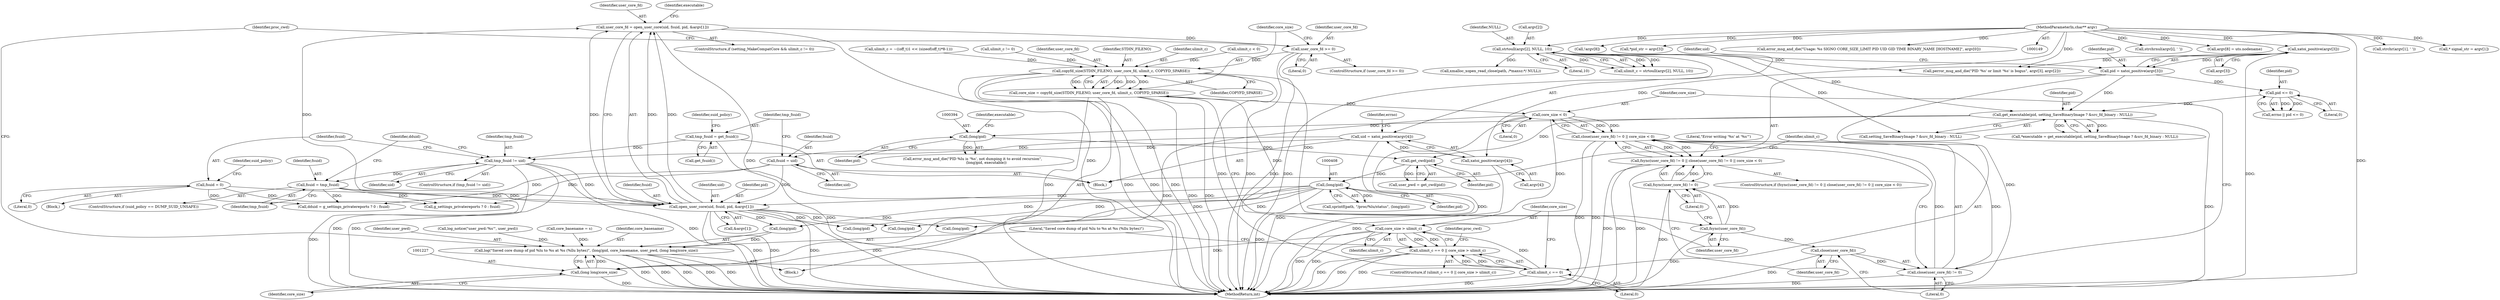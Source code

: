 digraph "0_abrt_8939398b82006ba1fec4ed491339fc075f43fc7c_1@API" {
"1000463" [label="(Call,user_core_fd = open_user_core(uid, fsuid, pid, &argv[1]))"];
"1000465" [label="(Call,open_user_core(uid, fsuid, pid, &argv[1]))"];
"1000428" [label="(Call,tmp_fsuid != uid)"];
"1000420" [label="(Call,tmp_fsuid = get_fsuid())"];
"1000315" [label="(Call,uid = xatoi_positive(argv[4]))"];
"1000317" [label="(Call,xatoi_positive(argv[4]))"];
"1000151" [label="(MethodParameterIn,char** argv)"];
"1000439" [label="(Call,fsuid = tmp_fsuid)"];
"1000432" [label="(Call,fsuid = 0)"];
"1000416" [label="(Call,fsuid = uid)"];
"1000407" [label="(Call,(long)pid)"];
"1000399" [label="(Call,get_cwd(pid))"];
"1000377" [label="(Call,get_executable(pid, setting_SaveBinaryImage ? &src_fd_binary : NULL))"];
"1000308" [label="(Call,pid = xatoi_positive(argv[3]))"];
"1000310" [label="(Call,xatoi_positive(argv[3]))"];
"1000324" [label="(Call,pid <= 0)"];
"1000277" [label="(Call,strtoull(argv[2], NULL, 10))"];
"1000393" [label="(Call,(long)pid)"];
"1001153" [label="(Call,user_core_fd >= 0)"];
"1001160" [label="(Call,copyfd_size(STDIN_FILENO, user_core_fd, ulimit_c, COPYFD_SPARSE))"];
"1001158" [label="(Call,core_size = copyfd_size(STDIN_FILENO, user_core_fd, ulimit_c, COPYFD_SPARSE))"];
"1001176" [label="(Call,core_size < 0)"];
"1001171" [label="(Call,close(user_core_fd) != 0 || core_size < 0)"];
"1001166" [label="(Call,fsync(user_core_fd) != 0 || close(user_core_fd) != 0 || core_size < 0)"];
"1001202" [label="(Call,core_size > ulimit_c)"];
"1001198" [label="(Call,ulimit_c == 0 || core_size > ulimit_c)"];
"1001226" [label="(Call,(long long)core_size)"];
"1001219" [label="(Call,log(\"Saved core dump of pid %lu to %s at %s (%llu bytes)\", (long)pid, core_basename, user_pwd, (long long)core_size))"];
"1001168" [label="(Call,fsync(user_core_fd))"];
"1001167" [label="(Call,fsync(user_core_fd) != 0)"];
"1001173" [label="(Call,close(user_core_fd))"];
"1001172" [label="(Call,close(user_core_fd) != 0)"];
"1001199" [label="(Call,ulimit_c == 0)"];
"1000316" [label="(Identifier,uid)"];
"1001160" [label="(Call,copyfd_size(STDIN_FILENO, user_core_fd, ulimit_c, COPYFD_SPARSE))"];
"1001175" [label="(Literal,0)"];
"1000480" [label="(Call,(long)pid)"];
"1000469" [label="(Call,&argv[1])"];
"1001200" [label="(Identifier,ulimit_c)"];
"1000645" [label="(Call,(long)pid)"];
"1000467" [label="(Identifier,fsuid)"];
"1000308" [label="(Call,pid = xatoi_positive(argv[3]))"];
"1000375" [label="(Call,*executable = get_executable(pid, setting_SaveBinaryImage ? &src_fd_binary : NULL))"];
"1001169" [label="(Identifier,user_core_fd)"];
"1000400" [label="(Identifier,pid)"];
"1000326" [label="(Literal,0)"];
"1000288" [label="(Call,ulimit_c = ~((off_t)1 << (sizeof(off_t)*8-1)))"];
"1001225" [label="(Identifier,user_pwd)"];
"1000395" [label="(Identifier,pid)"];
"1000460" [label="(Call,ulimit_c != 0)"];
"1000453" [label="(Call,g_settings_privatereports ? 0 : fsuid)"];
"1000318" [label="(Call,argv[4])"];
"1000203" [label="(Call,strchrnul(argv[i], ' '))"];
"1000422" [label="(Call,get_fsuid())"];
"1000431" [label="(Block,)"];
"1000281" [label="(Identifier,NULL)"];
"1001204" [label="(Identifier,ulimit_c)"];
"1001201" [label="(Literal,0)"];
"1000277" [label="(Call,strtoull(argv[2], NULL, 10))"];
"1000378" [label="(Identifier,pid)"];
"1000361" [label="(Call,argv[8] = uts.nodename)"];
"1001170" [label="(Literal,0)"];
"1000184" [label="(Call,strchr(argv[1], ' '))"];
"1000396" [label="(Identifier,executable)"];
"1000345" [label="(Call,core_basename = s)"];
"1000420" [label="(Call,tmp_fsuid = get_fsuid())"];
"1001224" [label="(Identifier,core_basename)"];
"1001202" [label="(Call,core_size > ulimit_c)"];
"1000618" [label="(Call,(long)pid)"];
"1001164" [label="(Identifier,COPYFD_SPARSE)"];
"1001162" [label="(Identifier,user_core_fd)"];
"1000457" [label="(ControlStructure,if (setting_MakeCompatCore && ulimit_c != 0))"];
"1000278" [label="(Call,argv[2])"];
"1000429" [label="(Identifier,tmp_fsuid)"];
"1001171" [label="(Call,close(user_core_fd) != 0 || core_size < 0)"];
"1000151" [label="(MethodParameterIn,char** argv)"];
"1001165" [label="(ControlStructure,if (fsync(user_core_fd) != 0 || close(user_core_fd) != 0 || core_size < 0))"];
"1001161" [label="(Identifier,STDIN_FILENO)"];
"1001159" [label="(Identifier,core_size)"];
"1000322" [label="(Call,errno || pid <= 0)"];
"1000317" [label="(Call,xatoi_positive(argv[4]))"];
"1000310" [label="(Call,xatoi_positive(argv[3]))"];
"1000315" [label="(Call,uid = xatoi_positive(argv[4]))"];
"1000421" [label="(Identifier,tmp_fsuid)"];
"1000324" [label="(Call,pid <= 0)"];
"1000451" [label="(Call,dduid = g_settings_privatereports ? 0 : fsuid)"];
"1000466" [label="(Identifier,uid)"];
"1000452" [label="(Identifier,dduid)"];
"1000425" [label="(Identifier,suid_policy)"];
"1000264" [label="(Call,* signal_str = argv[1])"];
"1000393" [label="(Call,(long)pid)"];
"1000464" [label="(Identifier,user_core_fd)"];
"1001163" [label="(Identifier,ulimit_c)"];
"1001177" [label="(Identifier,core_size)"];
"1000309" [label="(Identifier,pid)"];
"1000323" [label="(Identifier,errno)"];
"1000407" [label="(Call,(long)pid)"];
"1001220" [label="(Literal,\"Saved core dump of pid %lu to %s at %s (%llu bytes)\")"];
"1000353" [label="(Call,!argv[8])"];
"1000284" [label="(Call,ulimit_c < 0)"];
"1000416" [label="(Call,fsuid = uid)"];
"1000409" [label="(Identifier,pid)"];
"1001166" [label="(Call,fsync(user_core_fd) != 0 || close(user_core_fd) != 0 || core_size < 0)"];
"1001167" [label="(Call,fsync(user_core_fd) != 0)"];
"1001176" [label="(Call,core_size < 0)"];
"1000152" [label="(Block,)"];
"1001168" [label="(Call,fsync(user_core_fd))"];
"1000475" [label="(Identifier,executable)"];
"1001172" [label="(Call,close(user_core_fd) != 0)"];
"1000397" [label="(Call,user_pwd = get_cwd(pid))"];
"1001228" [label="(Identifier,core_size)"];
"1001208" [label="(Identifier,proc_cwd)"];
"1000463" [label="(Call,user_core_fd = open_user_core(uid, fsuid, pid, &argv[1]))"];
"1000302" [label="(Call,*pid_str = argv[3])"];
"1001197" [label="(ControlStructure,if (ulimit_c == 0 || core_size > ulimit_c))"];
"1000439" [label="(Call,fsuid = tmp_fsuid)"];
"1000311" [label="(Call,argv[3])"];
"1001203" [label="(Identifier,core_size)"];
"1000437" [label="(Identifier,suid_policy)"];
"1000465" [label="(Call,open_user_core(uid, fsuid, pid, &argv[1]))"];
"1000433" [label="(Identifier,fsuid)"];
"1001226" [label="(Call,(long long)core_size)"];
"1000401" [label="(Call,log_notice(\"user_pwd:'%s'\", user_pwd))"];
"1000377" [label="(Call,get_executable(pid, setting_SaveBinaryImage ? &src_fd_binary : NULL))"];
"1000391" [label="(Call,error_msg_and_die(\"PID %lu is '%s', not dumping it to avoid recursion\",\n                        (long)pid, executable))"];
"1000325" [label="(Identifier,pid)"];
"1000428" [label="(Call,tmp_fsuid != uid)"];
"1000275" [label="(Call,ulimit_c = strtoull(argv[2], NULL, 10))"];
"1001158" [label="(Call,core_size = copyfd_size(STDIN_FILENO, user_core_fd, ulimit_c, COPYFD_SPARSE))"];
"1000282" [label="(Literal,10)"];
"1000178" [label="(Call,error_msg_and_die(\"Usage: %s SIGNO CORE_SIZE_LIMIT PID UID GID TIME BINARY_NAME [HOSTNAME]\", argv[0]))"];
"1001221" [label="(Call,(long)pid)"];
"1000404" [label="(Call,sprintf(path, \"/proc/%lu/status\", (long)pid))"];
"1001154" [label="(Identifier,user_core_fd)"];
"1000440" [label="(Identifier,fsuid)"];
"1001178" [label="(Literal,0)"];
"1001198" [label="(Call,ulimit_c == 0 || core_size > ulimit_c)"];
"1000328" [label="(Call,perror_msg_and_die(\"PID '%s' or limit '%s' is bogus\", argv[3], argv[2]))"];
"1001231" [label="(Identifier,proc_cwd)"];
"1000379" [label="(Call,setting_SaveBinaryImage ? &src_fd_binary : NULL)"];
"1000468" [label="(Identifier,pid)"];
"1000399" [label="(Call,get_cwd(pid))"];
"1000434" [label="(Literal,0)"];
"1000441" [label="(Identifier,tmp_fsuid)"];
"1001174" [label="(Identifier,user_core_fd)"];
"1000427" [label="(ControlStructure,if (tmp_fsuid != uid))"];
"1000430" [label="(Identifier,uid)"];
"1001152" [label="(ControlStructure,if (user_core_fd >= 0))"];
"1001181" [label="(Literal,\"Error writing '%s' at '%s'\")"];
"1000435" [label="(ControlStructure,if (suid_policy == DUMP_SUID_UNSAFE))"];
"1001156" [label="(Block,)"];
"1000432" [label="(Call,fsuid = 0)"];
"1001219" [label="(Call,log(\"Saved core dump of pid %lu to %s at %s (%llu bytes)\", (long)pid, core_basename, user_pwd, (long long)core_size))"];
"1000417" [label="(Identifier,fsuid)"];
"1001153" [label="(Call,user_core_fd >= 0)"];
"1001199" [label="(Call,ulimit_c == 0)"];
"1001237" [label="(MethodReturn,int)"];
"1000418" [label="(Identifier,uid)"];
"1000412" [label="(Call,xmalloc_xopen_read_close(path, /*maxsz:*/ NULL))"];
"1001173" [label="(Call,close(user_core_fd))"];
"1001155" [label="(Literal,0)"];
"1000463" -> "1000457"  [label="AST: "];
"1000463" -> "1000465"  [label="CFG: "];
"1000464" -> "1000463"  [label="AST: "];
"1000465" -> "1000463"  [label="AST: "];
"1000475" -> "1000463"  [label="CFG: "];
"1000463" -> "1001237"  [label="DDG: "];
"1000463" -> "1001237"  [label="DDG: "];
"1000465" -> "1000463"  [label="DDG: "];
"1000465" -> "1000463"  [label="DDG: "];
"1000465" -> "1000463"  [label="DDG: "];
"1000465" -> "1000463"  [label="DDG: "];
"1000463" -> "1001153"  [label="DDG: "];
"1000465" -> "1000469"  [label="CFG: "];
"1000466" -> "1000465"  [label="AST: "];
"1000467" -> "1000465"  [label="AST: "];
"1000468" -> "1000465"  [label="AST: "];
"1000469" -> "1000465"  [label="AST: "];
"1000465" -> "1001237"  [label="DDG: "];
"1000465" -> "1001237"  [label="DDG: "];
"1000465" -> "1001237"  [label="DDG: "];
"1000465" -> "1001237"  [label="DDG: "];
"1000428" -> "1000465"  [label="DDG: "];
"1000439" -> "1000465"  [label="DDG: "];
"1000432" -> "1000465"  [label="DDG: "];
"1000416" -> "1000465"  [label="DDG: "];
"1000407" -> "1000465"  [label="DDG: "];
"1000465" -> "1000480"  [label="DDG: "];
"1000465" -> "1000618"  [label="DDG: "];
"1000465" -> "1000645"  [label="DDG: "];
"1000465" -> "1001221"  [label="DDG: "];
"1000428" -> "1000427"  [label="AST: "];
"1000428" -> "1000430"  [label="CFG: "];
"1000429" -> "1000428"  [label="AST: "];
"1000430" -> "1000428"  [label="AST: "];
"1000433" -> "1000428"  [label="CFG: "];
"1000452" -> "1000428"  [label="CFG: "];
"1000428" -> "1001237"  [label="DDG: "];
"1000428" -> "1001237"  [label="DDG: "];
"1000428" -> "1001237"  [label="DDG: "];
"1000420" -> "1000428"  [label="DDG: "];
"1000315" -> "1000428"  [label="DDG: "];
"1000428" -> "1000439"  [label="DDG: "];
"1000420" -> "1000152"  [label="AST: "];
"1000420" -> "1000422"  [label="CFG: "];
"1000421" -> "1000420"  [label="AST: "];
"1000422" -> "1000420"  [label="AST: "];
"1000425" -> "1000420"  [label="CFG: "];
"1000420" -> "1001237"  [label="DDG: "];
"1000315" -> "1000152"  [label="AST: "];
"1000315" -> "1000317"  [label="CFG: "];
"1000316" -> "1000315"  [label="AST: "];
"1000317" -> "1000315"  [label="AST: "];
"1000323" -> "1000315"  [label="CFG: "];
"1000315" -> "1001237"  [label="DDG: "];
"1000317" -> "1000315"  [label="DDG: "];
"1000315" -> "1000416"  [label="DDG: "];
"1000317" -> "1000318"  [label="CFG: "];
"1000318" -> "1000317"  [label="AST: "];
"1000317" -> "1001237"  [label="DDG: "];
"1000151" -> "1000317"  [label="DDG: "];
"1000151" -> "1000149"  [label="AST: "];
"1000151" -> "1001237"  [label="DDG: "];
"1000151" -> "1000178"  [label="DDG: "];
"1000151" -> "1000184"  [label="DDG: "];
"1000151" -> "1000203"  [label="DDG: "];
"1000151" -> "1000264"  [label="DDG: "];
"1000151" -> "1000277"  [label="DDG: "];
"1000151" -> "1000302"  [label="DDG: "];
"1000151" -> "1000310"  [label="DDG: "];
"1000151" -> "1000328"  [label="DDG: "];
"1000151" -> "1000353"  [label="DDG: "];
"1000151" -> "1000361"  [label="DDG: "];
"1000439" -> "1000435"  [label="AST: "];
"1000439" -> "1000441"  [label="CFG: "];
"1000440" -> "1000439"  [label="AST: "];
"1000441" -> "1000439"  [label="AST: "];
"1000452" -> "1000439"  [label="CFG: "];
"1000439" -> "1001237"  [label="DDG: "];
"1000439" -> "1000451"  [label="DDG: "];
"1000439" -> "1000453"  [label="DDG: "];
"1000432" -> "1000431"  [label="AST: "];
"1000432" -> "1000434"  [label="CFG: "];
"1000433" -> "1000432"  [label="AST: "];
"1000434" -> "1000432"  [label="AST: "];
"1000437" -> "1000432"  [label="CFG: "];
"1000432" -> "1000451"  [label="DDG: "];
"1000432" -> "1000453"  [label="DDG: "];
"1000416" -> "1000152"  [label="AST: "];
"1000416" -> "1000418"  [label="CFG: "];
"1000417" -> "1000416"  [label="AST: "];
"1000418" -> "1000416"  [label="AST: "];
"1000421" -> "1000416"  [label="CFG: "];
"1000416" -> "1000451"  [label="DDG: "];
"1000416" -> "1000453"  [label="DDG: "];
"1000407" -> "1000404"  [label="AST: "];
"1000407" -> "1000409"  [label="CFG: "];
"1000408" -> "1000407"  [label="AST: "];
"1000409" -> "1000407"  [label="AST: "];
"1000404" -> "1000407"  [label="CFG: "];
"1000407" -> "1001237"  [label="DDG: "];
"1000407" -> "1000404"  [label="DDG: "];
"1000399" -> "1000407"  [label="DDG: "];
"1000407" -> "1000480"  [label="DDG: "];
"1000407" -> "1000618"  [label="DDG: "];
"1000407" -> "1000645"  [label="DDG: "];
"1000407" -> "1001221"  [label="DDG: "];
"1000399" -> "1000397"  [label="AST: "];
"1000399" -> "1000400"  [label="CFG: "];
"1000400" -> "1000399"  [label="AST: "];
"1000397" -> "1000399"  [label="CFG: "];
"1000399" -> "1000397"  [label="DDG: "];
"1000377" -> "1000399"  [label="DDG: "];
"1000393" -> "1000399"  [label="DDG: "];
"1000377" -> "1000375"  [label="AST: "];
"1000377" -> "1000379"  [label="CFG: "];
"1000378" -> "1000377"  [label="AST: "];
"1000379" -> "1000377"  [label="AST: "];
"1000375" -> "1000377"  [label="CFG: "];
"1000377" -> "1001237"  [label="DDG: "];
"1000377" -> "1000375"  [label="DDG: "];
"1000377" -> "1000375"  [label="DDG: "];
"1000308" -> "1000377"  [label="DDG: "];
"1000324" -> "1000377"  [label="DDG: "];
"1000277" -> "1000377"  [label="DDG: "];
"1000377" -> "1000393"  [label="DDG: "];
"1000308" -> "1000152"  [label="AST: "];
"1000308" -> "1000310"  [label="CFG: "];
"1000309" -> "1000308"  [label="AST: "];
"1000310" -> "1000308"  [label="AST: "];
"1000316" -> "1000308"  [label="CFG: "];
"1000308" -> "1001237"  [label="DDG: "];
"1000310" -> "1000308"  [label="DDG: "];
"1000308" -> "1000324"  [label="DDG: "];
"1000310" -> "1000311"  [label="CFG: "];
"1000311" -> "1000310"  [label="AST: "];
"1000310" -> "1001237"  [label="DDG: "];
"1000310" -> "1000328"  [label="DDG: "];
"1000324" -> "1000322"  [label="AST: "];
"1000324" -> "1000326"  [label="CFG: "];
"1000325" -> "1000324"  [label="AST: "];
"1000326" -> "1000324"  [label="AST: "];
"1000322" -> "1000324"  [label="CFG: "];
"1000324" -> "1000322"  [label="DDG: "];
"1000324" -> "1000322"  [label="DDG: "];
"1000277" -> "1000275"  [label="AST: "];
"1000277" -> "1000282"  [label="CFG: "];
"1000278" -> "1000277"  [label="AST: "];
"1000281" -> "1000277"  [label="AST: "];
"1000282" -> "1000277"  [label="AST: "];
"1000275" -> "1000277"  [label="CFG: "];
"1000277" -> "1001237"  [label="DDG: "];
"1000277" -> "1000275"  [label="DDG: "];
"1000277" -> "1000275"  [label="DDG: "];
"1000277" -> "1000275"  [label="DDG: "];
"1000277" -> "1000328"  [label="DDG: "];
"1000277" -> "1000379"  [label="DDG: "];
"1000277" -> "1000412"  [label="DDG: "];
"1000393" -> "1000391"  [label="AST: "];
"1000393" -> "1000395"  [label="CFG: "];
"1000394" -> "1000393"  [label="AST: "];
"1000395" -> "1000393"  [label="AST: "];
"1000396" -> "1000393"  [label="CFG: "];
"1000393" -> "1000391"  [label="DDG: "];
"1001153" -> "1001152"  [label="AST: "];
"1001153" -> "1001155"  [label="CFG: "];
"1001154" -> "1001153"  [label="AST: "];
"1001155" -> "1001153"  [label="AST: "];
"1001159" -> "1001153"  [label="CFG: "];
"1001231" -> "1001153"  [label="CFG: "];
"1001153" -> "1001237"  [label="DDG: "];
"1001153" -> "1001237"  [label="DDG: "];
"1001153" -> "1001160"  [label="DDG: "];
"1001160" -> "1001158"  [label="AST: "];
"1001160" -> "1001164"  [label="CFG: "];
"1001161" -> "1001160"  [label="AST: "];
"1001162" -> "1001160"  [label="AST: "];
"1001163" -> "1001160"  [label="AST: "];
"1001164" -> "1001160"  [label="AST: "];
"1001158" -> "1001160"  [label="CFG: "];
"1001160" -> "1001237"  [label="DDG: "];
"1001160" -> "1001237"  [label="DDG: "];
"1001160" -> "1001237"  [label="DDG: "];
"1001160" -> "1001158"  [label="DDG: "];
"1001160" -> "1001158"  [label="DDG: "];
"1001160" -> "1001158"  [label="DDG: "];
"1001160" -> "1001158"  [label="DDG: "];
"1000460" -> "1001160"  [label="DDG: "];
"1000284" -> "1001160"  [label="DDG: "];
"1000288" -> "1001160"  [label="DDG: "];
"1001160" -> "1001168"  [label="DDG: "];
"1001160" -> "1001199"  [label="DDG: "];
"1001158" -> "1001156"  [label="AST: "];
"1001159" -> "1001158"  [label="AST: "];
"1001169" -> "1001158"  [label="CFG: "];
"1001158" -> "1001237"  [label="DDG: "];
"1001158" -> "1001237"  [label="DDG: "];
"1001158" -> "1001176"  [label="DDG: "];
"1001158" -> "1001202"  [label="DDG: "];
"1001158" -> "1001226"  [label="DDG: "];
"1001176" -> "1001171"  [label="AST: "];
"1001176" -> "1001178"  [label="CFG: "];
"1001177" -> "1001176"  [label="AST: "];
"1001178" -> "1001176"  [label="AST: "];
"1001171" -> "1001176"  [label="CFG: "];
"1001176" -> "1001237"  [label="DDG: "];
"1001176" -> "1001171"  [label="DDG: "];
"1001176" -> "1001171"  [label="DDG: "];
"1001176" -> "1001202"  [label="DDG: "];
"1001176" -> "1001226"  [label="DDG: "];
"1001171" -> "1001166"  [label="AST: "];
"1001171" -> "1001172"  [label="CFG: "];
"1001172" -> "1001171"  [label="AST: "];
"1001166" -> "1001171"  [label="CFG: "];
"1001171" -> "1001237"  [label="DDG: "];
"1001171" -> "1001237"  [label="DDG: "];
"1001171" -> "1001166"  [label="DDG: "];
"1001171" -> "1001166"  [label="DDG: "];
"1001172" -> "1001171"  [label="DDG: "];
"1001172" -> "1001171"  [label="DDG: "];
"1001166" -> "1001165"  [label="AST: "];
"1001166" -> "1001167"  [label="CFG: "];
"1001167" -> "1001166"  [label="AST: "];
"1001181" -> "1001166"  [label="CFG: "];
"1001200" -> "1001166"  [label="CFG: "];
"1001166" -> "1001237"  [label="DDG: "];
"1001166" -> "1001237"  [label="DDG: "];
"1001166" -> "1001237"  [label="DDG: "];
"1001167" -> "1001166"  [label="DDG: "];
"1001167" -> "1001166"  [label="DDG: "];
"1001202" -> "1001198"  [label="AST: "];
"1001202" -> "1001204"  [label="CFG: "];
"1001203" -> "1001202"  [label="AST: "];
"1001204" -> "1001202"  [label="AST: "];
"1001198" -> "1001202"  [label="CFG: "];
"1001202" -> "1001237"  [label="DDG: "];
"1001202" -> "1001237"  [label="DDG: "];
"1001202" -> "1001198"  [label="DDG: "];
"1001202" -> "1001198"  [label="DDG: "];
"1001199" -> "1001202"  [label="DDG: "];
"1001202" -> "1001226"  [label="DDG: "];
"1001198" -> "1001197"  [label="AST: "];
"1001198" -> "1001199"  [label="CFG: "];
"1001199" -> "1001198"  [label="AST: "];
"1001208" -> "1001198"  [label="CFG: "];
"1001220" -> "1001198"  [label="CFG: "];
"1001198" -> "1001237"  [label="DDG: "];
"1001198" -> "1001237"  [label="DDG: "];
"1001198" -> "1001237"  [label="DDG: "];
"1001199" -> "1001198"  [label="DDG: "];
"1001199" -> "1001198"  [label="DDG: "];
"1001226" -> "1001219"  [label="AST: "];
"1001226" -> "1001228"  [label="CFG: "];
"1001227" -> "1001226"  [label="AST: "];
"1001228" -> "1001226"  [label="AST: "];
"1001219" -> "1001226"  [label="CFG: "];
"1001226" -> "1001237"  [label="DDG: "];
"1001226" -> "1001219"  [label="DDG: "];
"1001219" -> "1001156"  [label="AST: "];
"1001220" -> "1001219"  [label="AST: "];
"1001221" -> "1001219"  [label="AST: "];
"1001224" -> "1001219"  [label="AST: "];
"1001225" -> "1001219"  [label="AST: "];
"1001231" -> "1001219"  [label="CFG: "];
"1001219" -> "1001237"  [label="DDG: "];
"1001219" -> "1001237"  [label="DDG: "];
"1001219" -> "1001237"  [label="DDG: "];
"1001219" -> "1001237"  [label="DDG: "];
"1001219" -> "1001237"  [label="DDG: "];
"1001221" -> "1001219"  [label="DDG: "];
"1000345" -> "1001219"  [label="DDG: "];
"1000401" -> "1001219"  [label="DDG: "];
"1001168" -> "1001167"  [label="AST: "];
"1001168" -> "1001169"  [label="CFG: "];
"1001169" -> "1001168"  [label="AST: "];
"1001170" -> "1001168"  [label="CFG: "];
"1001168" -> "1001237"  [label="DDG: "];
"1001168" -> "1001167"  [label="DDG: "];
"1001168" -> "1001173"  [label="DDG: "];
"1001167" -> "1001170"  [label="CFG: "];
"1001170" -> "1001167"  [label="AST: "];
"1001174" -> "1001167"  [label="CFG: "];
"1001167" -> "1001237"  [label="DDG: "];
"1001173" -> "1001172"  [label="AST: "];
"1001173" -> "1001174"  [label="CFG: "];
"1001174" -> "1001173"  [label="AST: "];
"1001175" -> "1001173"  [label="CFG: "];
"1001173" -> "1001237"  [label="DDG: "];
"1001173" -> "1001172"  [label="DDG: "];
"1001172" -> "1001175"  [label="CFG: "];
"1001175" -> "1001172"  [label="AST: "];
"1001177" -> "1001172"  [label="CFG: "];
"1001172" -> "1001237"  [label="DDG: "];
"1001199" -> "1001201"  [label="CFG: "];
"1001200" -> "1001199"  [label="AST: "];
"1001201" -> "1001199"  [label="AST: "];
"1001203" -> "1001199"  [label="CFG: "];
"1001199" -> "1001237"  [label="DDG: "];
}
